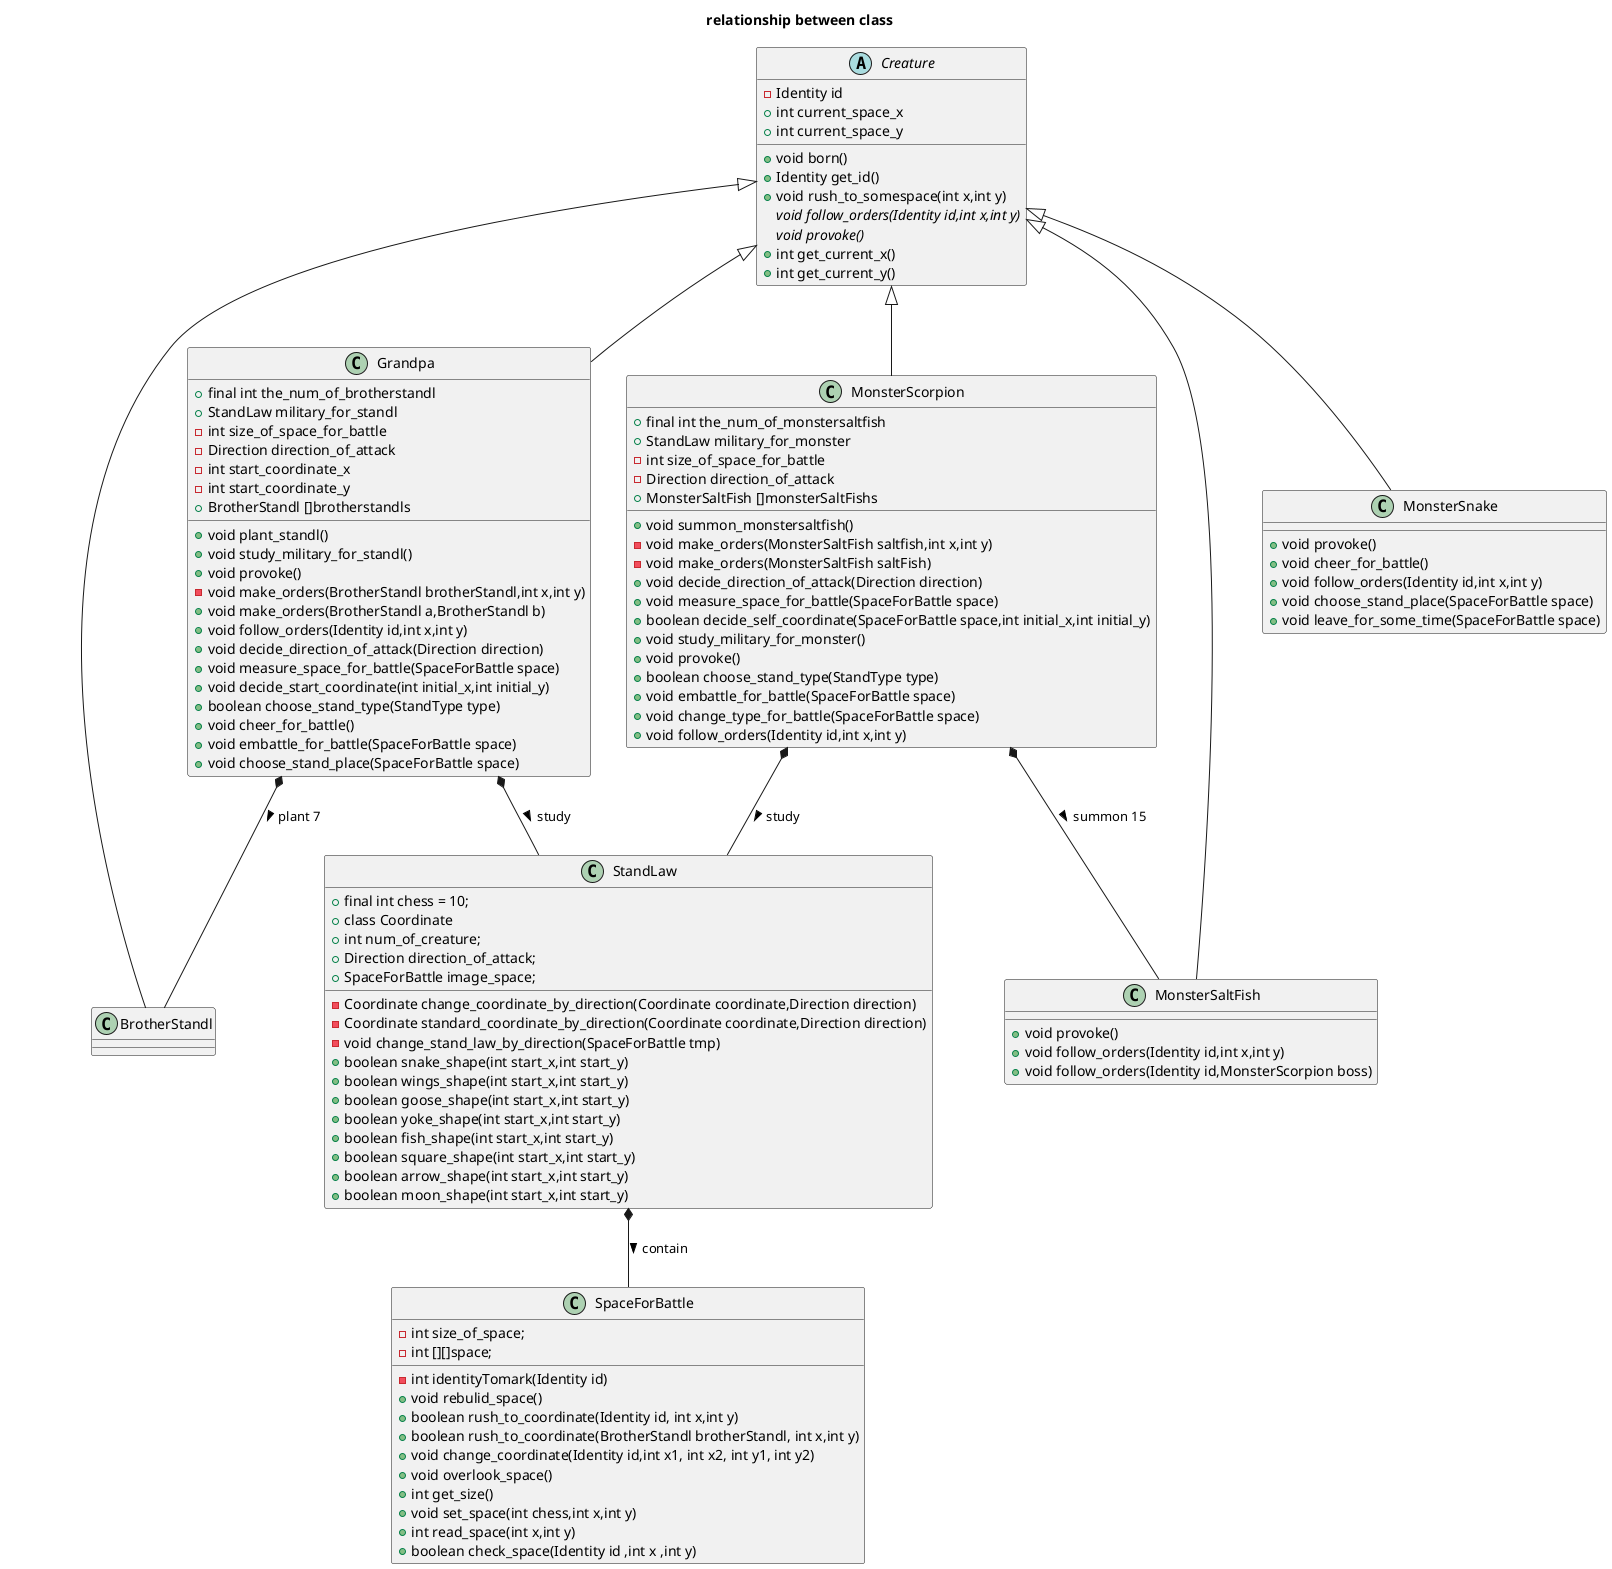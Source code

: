 @startuml 
title relationship between class

abstract  Creature{
-Identity id
+int current_space_x
+int current_space_y   
+void born()    
+Identity get_id()
+void rush_to_somespace(int x,int y)
{abstract}void follow_orders(Identity id,int x,int y)
{abstract}void provoke()
+int get_current_x()
+int get_current_y()
}

class Grandpa{

+final int the_num_of_brotherstandl
+StandLaw military_for_standl
-int size_of_space_for_battle
-Direction direction_of_attack
-int start_coordinate_x
-int start_coordinate_y
+BrotherStandl []brotherstandls
+void plant_standl()
+void study_military_for_standl()
+void provoke()
-void make_orders(BrotherStandl brotherStandl,int x,int y)    
+void make_orders(BrotherStandl a,BrotherStandl b)
+void follow_orders(Identity id,int x,int y)
+void decide_direction_of_attack(Direction direction)
+void measure_space_for_battle(SpaceForBattle space)
+void decide_start_coordinate(int initial_x,int initial_y)
+boolean choose_stand_type(StandType type)
+void cheer_for_battle()
+void embattle_for_battle(SpaceForBattle space)
+void choose_stand_place(SpaceForBattle space)
}

class MonsterSaltFish {
+void provoke()
+void follow_orders(Identity id,int x,int y)
+void follow_orders(Identity id,MonsterScorpion boss)
}
class MonsterScorpion{    
+final int the_num_of_monstersaltfish
+StandLaw military_for_monster
-int size_of_space_for_battle
-Direction direction_of_attack
+MonsterSaltFish []monsterSaltFishs
+void summon_monstersaltfish()
-void make_orders(MonsterSaltFish saltfish,int x,int y)
-void make_orders(MonsterSaltFish saltFish)
+void decide_direction_of_attack(Direction direction)
+void measure_space_for_battle(SpaceForBattle space)
+boolean decide_self_coordinate(SpaceForBattle space,int initial_x,int initial_y)
+void study_military_for_monster() 
+void provoke()
+boolean choose_stand_type(StandType type)
+void embattle_for_battle(SpaceForBattle space)
+void change_type_for_battle(SpaceForBattle space)
+void follow_orders(Identity id,int x,int y)
}
class MonsterSnake {
+void provoke()
+void cheer_for_battle() 
+void follow_orders(Identity id,int x,int y)
+void choose_stand_place(SpaceForBattle space)
+void leave_for_some_time(SpaceForBattle space)
}
class SpaceForBattle{
-int size_of_space;
-int [][]space;
-int identityTomark(Identity id)
+void rebulid_space()
+boolean rush_to_coordinate(Identity id, int x,int y) 
+boolean rush_to_coordinate(BrotherStandl brotherStandl, int x,int y)
+void change_coordinate(Identity id,int x1, int x2, int y1, int y2)
+void overlook_space()
+int get_size()
+void set_space(int chess,int x,int y)
+int read_space(int x,int y)
+boolean check_space(Identity id ,int x ,int y)
}
class StandLaw{
+final int chess = 10;
+class Coordinate
+int num_of_creature;
+Direction direction_of_attack;
+SpaceForBattle image_space;
-Coordinate change_coordinate_by_direction(Coordinate coordinate,Direction direction)
-Coordinate standard_coordinate_by_direction(Coordinate coordinate,Direction direction)   
-void change_stand_law_by_direction(SpaceForBattle tmp)
+boolean snake_shape(int start_x,int start_y)
+boolean wings_shape(int start_x,int start_y)
+boolean goose_shape(int start_x,int start_y)
+boolean yoke_shape(int start_x,int start_y)  
+boolean fish_shape(int start_x,int start_y)   
+boolean square_shape(int start_x,int start_y)  
+boolean arrow_shape(int start_x,int start_y)   
+boolean moon_shape(int start_x,int start_y)
}
Creature <|--Grandpa
Creature <|--BrotherStandl
Creature <|--MonsterSaltFish
Creature <|--MonsterScorpion
Creature <|--MonsterSnake
StandLaw *--SpaceForBattle :contain >
Grandpa *--BrotherStandl : plant 7 >
MonsterScorpion *--MonsterSaltFish : summon 15 >
Grandpa *--StandLaw : study >
MonsterScorpion *--StandLaw : study >

@enduml




